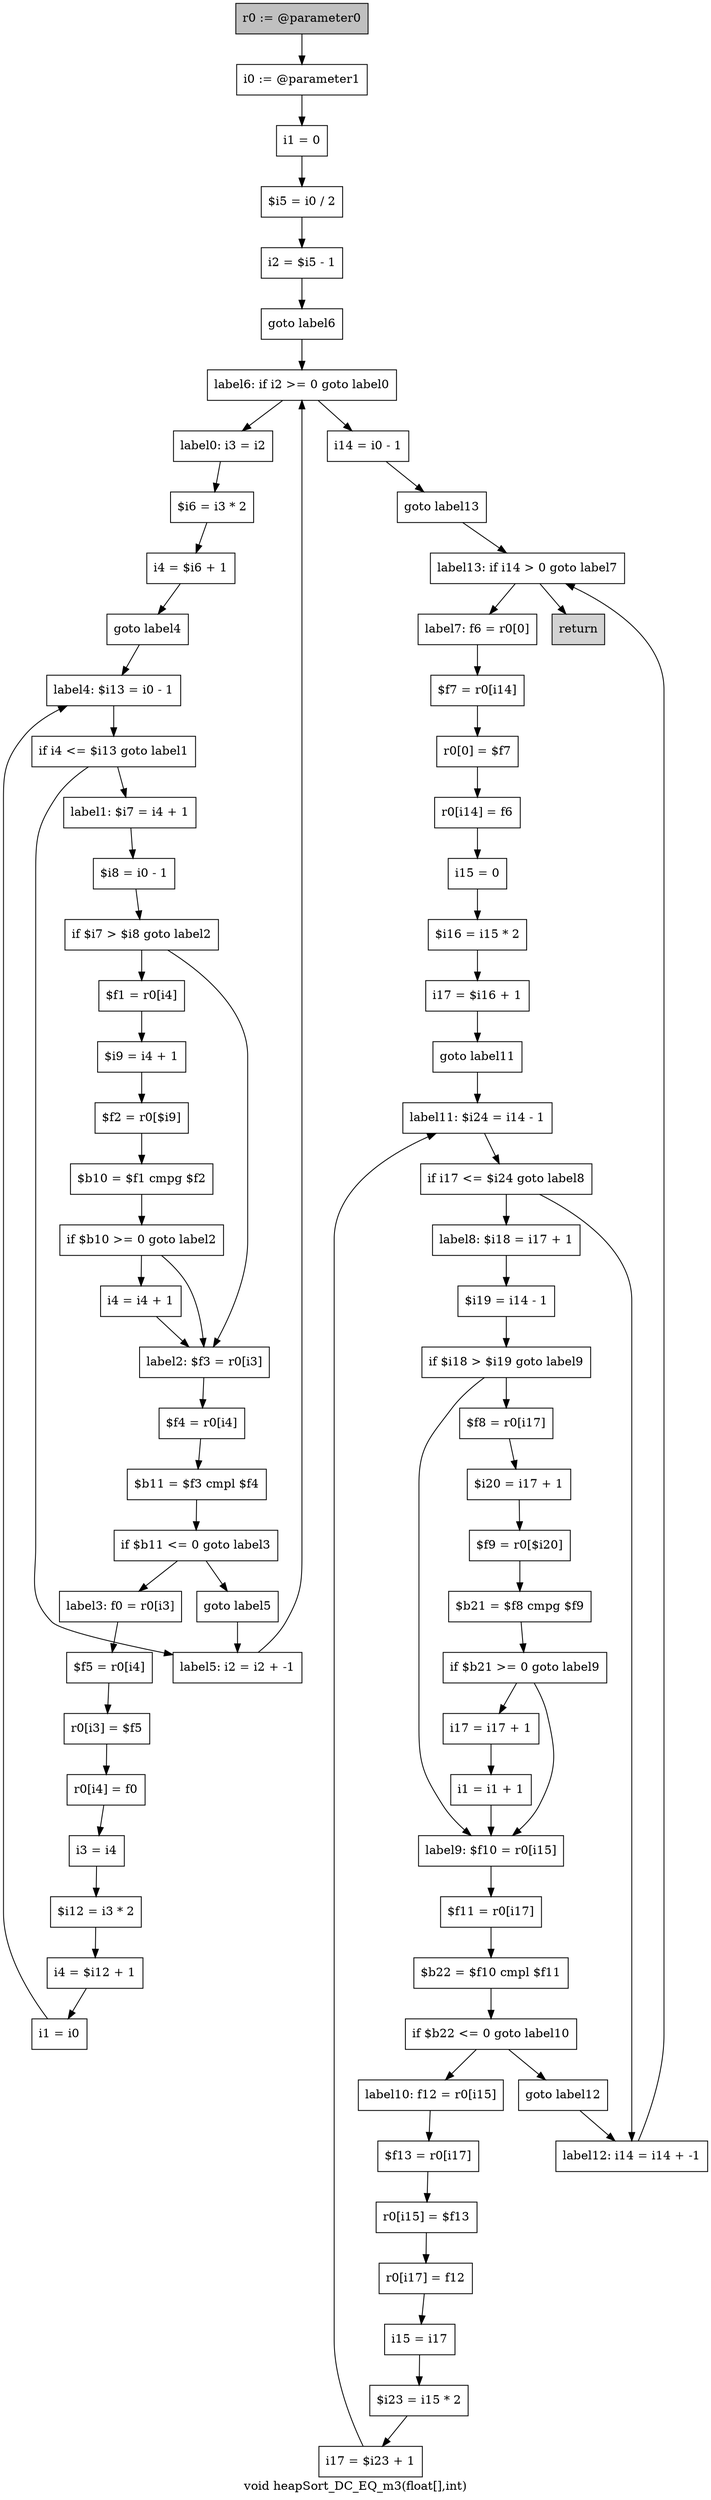 digraph "void heapSort_DC_EQ_m3(float[],int)" {
    label="void heapSort_DC_EQ_m3(float[],int)";
    node [shape=box];
    "0" [style=filled,fillcolor=gray,label="r0 := @parameter0",];
    "1" [label="i0 := @parameter1",];
    "0"->"1";
    "2" [label="i1 = 0",];
    "1"->"2";
    "3" [label="$i5 = i0 / 2",];
    "2"->"3";
    "4" [label="i2 = $i5 - 1",];
    "3"->"4";
    "5" [label="goto label6",];
    "4"->"5";
    "35" [label="label6: if i2 >= 0 goto label0",];
    "5"->"35";
    "6" [label="label0: i3 = i2",];
    "7" [label="$i6 = i3 * 2",];
    "6"->"7";
    "8" [label="i4 = $i6 + 1",];
    "7"->"8";
    "9" [label="goto label4",];
    "8"->"9";
    "32" [label="label4: $i13 = i0 - 1",];
    "9"->"32";
    "10" [label="label1: $i7 = i4 + 1",];
    "11" [label="$i8 = i0 - 1",];
    "10"->"11";
    "12" [label="if $i7 > $i8 goto label2",];
    "11"->"12";
    "13" [label="$f1 = r0[i4]",];
    "12"->"13";
    "19" [label="label2: $f3 = r0[i3]",];
    "12"->"19";
    "14" [label="$i9 = i4 + 1",];
    "13"->"14";
    "15" [label="$f2 = r0[$i9]",];
    "14"->"15";
    "16" [label="$b10 = $f1 cmpg $f2",];
    "15"->"16";
    "17" [label="if $b10 >= 0 goto label2",];
    "16"->"17";
    "18" [label="i4 = i4 + 1",];
    "17"->"18";
    "17"->"19";
    "18"->"19";
    "20" [label="$f4 = r0[i4]",];
    "19"->"20";
    "21" [label="$b11 = $f3 cmpl $f4",];
    "20"->"21";
    "22" [label="if $b11 <= 0 goto label3",];
    "21"->"22";
    "23" [label="goto label5",];
    "22"->"23";
    "24" [label="label3: f0 = r0[i3]",];
    "22"->"24";
    "34" [label="label5: i2 = i2 + -1",];
    "23"->"34";
    "25" [label="$f5 = r0[i4]",];
    "24"->"25";
    "26" [label="r0[i3] = $f5",];
    "25"->"26";
    "27" [label="r0[i4] = f0",];
    "26"->"27";
    "28" [label="i3 = i4",];
    "27"->"28";
    "29" [label="$i12 = i3 * 2",];
    "28"->"29";
    "30" [label="i4 = $i12 + 1",];
    "29"->"30";
    "31" [label="i1 = i0",];
    "30"->"31";
    "31"->"32";
    "33" [label="if i4 <= $i13 goto label1",];
    "32"->"33";
    "33"->"10";
    "33"->"34";
    "34"->"35";
    "35"->"6";
    "36" [label="i14 = i0 - 1",];
    "35"->"36";
    "37" [label="goto label13",];
    "36"->"37";
    "71" [label="label13: if i14 > 0 goto label7",];
    "37"->"71";
    "38" [label="label7: f6 = r0[0]",];
    "39" [label="$f7 = r0[i14]",];
    "38"->"39";
    "40" [label="r0[0] = $f7",];
    "39"->"40";
    "41" [label="r0[i14] = f6",];
    "40"->"41";
    "42" [label="i15 = 0",];
    "41"->"42";
    "43" [label="$i16 = i15 * 2",];
    "42"->"43";
    "44" [label="i17 = $i16 + 1",];
    "43"->"44";
    "45" [label="goto label11",];
    "44"->"45";
    "68" [label="label11: $i24 = i14 - 1",];
    "45"->"68";
    "46" [label="label8: $i18 = i17 + 1",];
    "47" [label="$i19 = i14 - 1",];
    "46"->"47";
    "48" [label="if $i18 > $i19 goto label9",];
    "47"->"48";
    "49" [label="$f8 = r0[i17]",];
    "48"->"49";
    "56" [label="label9: $f10 = r0[i15]",];
    "48"->"56";
    "50" [label="$i20 = i17 + 1",];
    "49"->"50";
    "51" [label="$f9 = r0[$i20]",];
    "50"->"51";
    "52" [label="$b21 = $f8 cmpg $f9",];
    "51"->"52";
    "53" [label="if $b21 >= 0 goto label9",];
    "52"->"53";
    "54" [label="i17 = i17 + 1",];
    "53"->"54";
    "53"->"56";
    "55" [label="i1 = i1 + 1",];
    "54"->"55";
    "55"->"56";
    "57" [label="$f11 = r0[i17]",];
    "56"->"57";
    "58" [label="$b22 = $f10 cmpl $f11",];
    "57"->"58";
    "59" [label="if $b22 <= 0 goto label10",];
    "58"->"59";
    "60" [label="goto label12",];
    "59"->"60";
    "61" [label="label10: f12 = r0[i15]",];
    "59"->"61";
    "70" [label="label12: i14 = i14 + -1",];
    "60"->"70";
    "62" [label="$f13 = r0[i17]",];
    "61"->"62";
    "63" [label="r0[i15] = $f13",];
    "62"->"63";
    "64" [label="r0[i17] = f12",];
    "63"->"64";
    "65" [label="i15 = i17",];
    "64"->"65";
    "66" [label="$i23 = i15 * 2",];
    "65"->"66";
    "67" [label="i17 = $i23 + 1",];
    "66"->"67";
    "67"->"68";
    "69" [label="if i17 <= $i24 goto label8",];
    "68"->"69";
    "69"->"46";
    "69"->"70";
    "70"->"71";
    "71"->"38";
    "72" [style=filled,fillcolor=lightgray,label="return",];
    "71"->"72";
}
